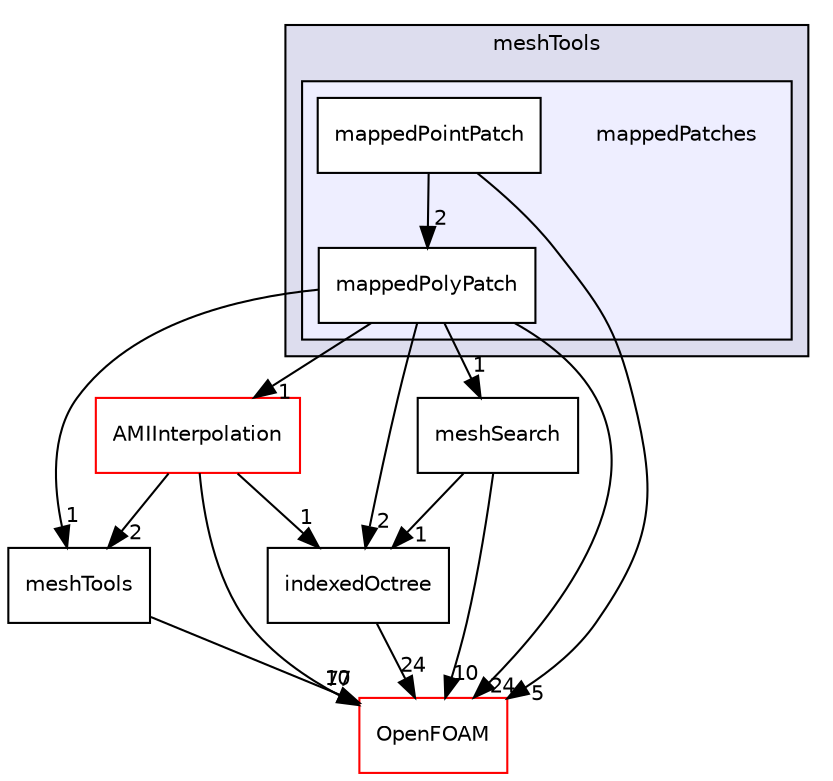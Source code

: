digraph "src/meshTools/mappedPatches" {
  bgcolor=transparent;
  compound=true
  node [ fontsize="10", fontname="Helvetica"];
  edge [ labelfontsize="10", labelfontname="Helvetica"];
  subgraph clusterdir_ae30ad0bef50cf391b24c614251bb9fd {
    graph [ bgcolor="#ddddee", pencolor="black", label="meshTools" fontname="Helvetica", fontsize="10", URL="dir_ae30ad0bef50cf391b24c614251bb9fd.html"]
  subgraph clusterdir_c77b33f4fcb6ece30dd2aa16d1bc605e {
    graph [ bgcolor="#eeeeff", pencolor="black", label="" URL="dir_c77b33f4fcb6ece30dd2aa16d1bc605e.html"];
    dir_c77b33f4fcb6ece30dd2aa16d1bc605e [shape=plaintext label="mappedPatches"];
    dir_a4f6e29068130f3eec01e4e51426d026 [shape=box label="mappedPointPatch" color="black" fillcolor="white" style="filled" URL="dir_a4f6e29068130f3eec01e4e51426d026.html"];
    dir_392e5ce425028dd37e9ead0107e4f468 [shape=box label="mappedPolyPatch" color="black" fillcolor="white" style="filled" URL="dir_392e5ce425028dd37e9ead0107e4f468.html"];
  }
  }
  dir_daefbc79e43b4c6de930591d46791fc2 [shape=box label="indexedOctree" URL="dir_daefbc79e43b4c6de930591d46791fc2.html"];
  dir_6b9532b4107849d088a6e7b91bdf643c [shape=box label="AMIInterpolation" color="red" URL="dir_6b9532b4107849d088a6e7b91bdf643c.html"];
  dir_7314f67fd2a911ec2225fce1156c35c5 [shape=box label="meshSearch" URL="dir_7314f67fd2a911ec2225fce1156c35c5.html"];
  dir_c5473ff19b20e6ec4dfe5c310b3778a8 [shape=box label="OpenFOAM" color="red" URL="dir_c5473ff19b20e6ec4dfe5c310b3778a8.html"];
  dir_ed89494532d84cde5bd7df6bbfcbe2dc [shape=box label="meshTools" URL="dir_ed89494532d84cde5bd7df6bbfcbe2dc.html"];
  dir_daefbc79e43b4c6de930591d46791fc2->dir_c5473ff19b20e6ec4dfe5c310b3778a8 [headlabel="24", labeldistance=1.5 headhref="dir_001791_001896.html"];
  dir_6b9532b4107849d088a6e7b91bdf643c->dir_daefbc79e43b4c6de930591d46791fc2 [headlabel="1", labeldistance=1.5 headhref="dir_001755_001791.html"];
  dir_6b9532b4107849d088a6e7b91bdf643c->dir_c5473ff19b20e6ec4dfe5c310b3778a8 [headlabel="77", labeldistance=1.5 headhref="dir_001755_001896.html"];
  dir_6b9532b4107849d088a6e7b91bdf643c->dir_ed89494532d84cde5bd7df6bbfcbe2dc [headlabel="2", labeldistance=1.5 headhref="dir_001755_001797.html"];
  dir_7314f67fd2a911ec2225fce1156c35c5->dir_daefbc79e43b4c6de930591d46791fc2 [headlabel="1", labeldistance=1.5 headhref="dir_001795_001791.html"];
  dir_7314f67fd2a911ec2225fce1156c35c5->dir_c5473ff19b20e6ec4dfe5c310b3778a8 [headlabel="10", labeldistance=1.5 headhref="dir_001795_001896.html"];
  dir_a4f6e29068130f3eec01e4e51426d026->dir_c5473ff19b20e6ec4dfe5c310b3778a8 [headlabel="5", labeldistance=1.5 headhref="dir_001793_001896.html"];
  dir_a4f6e29068130f3eec01e4e51426d026->dir_392e5ce425028dd37e9ead0107e4f468 [headlabel="2", labeldistance=1.5 headhref="dir_001793_001794.html"];
  dir_ed89494532d84cde5bd7df6bbfcbe2dc->dir_c5473ff19b20e6ec4dfe5c310b3778a8 [headlabel="10", labeldistance=1.5 headhref="dir_001797_001896.html"];
  dir_392e5ce425028dd37e9ead0107e4f468->dir_daefbc79e43b4c6de930591d46791fc2 [headlabel="2", labeldistance=1.5 headhref="dir_001794_001791.html"];
  dir_392e5ce425028dd37e9ead0107e4f468->dir_6b9532b4107849d088a6e7b91bdf643c [headlabel="1", labeldistance=1.5 headhref="dir_001794_001755.html"];
  dir_392e5ce425028dd37e9ead0107e4f468->dir_7314f67fd2a911ec2225fce1156c35c5 [headlabel="1", labeldistance=1.5 headhref="dir_001794_001795.html"];
  dir_392e5ce425028dd37e9ead0107e4f468->dir_c5473ff19b20e6ec4dfe5c310b3778a8 [headlabel="24", labeldistance=1.5 headhref="dir_001794_001896.html"];
  dir_392e5ce425028dd37e9ead0107e4f468->dir_ed89494532d84cde5bd7df6bbfcbe2dc [headlabel="1", labeldistance=1.5 headhref="dir_001794_001797.html"];
}
